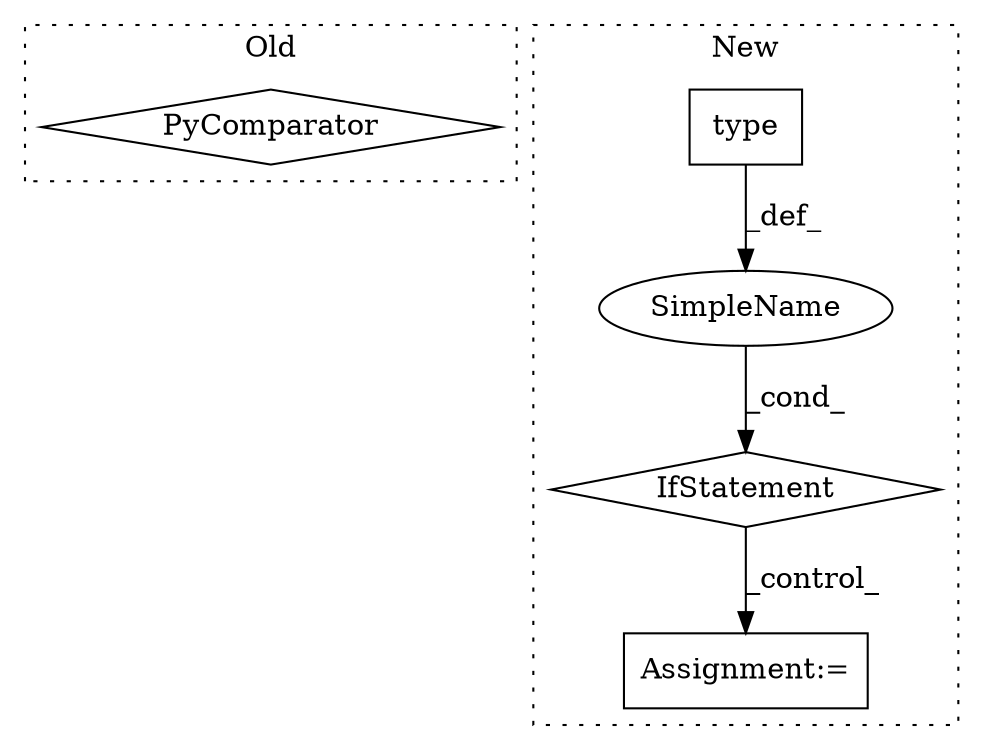 digraph G {
subgraph cluster0 {
1 [label="PyComparator" a="113" s="4194" l="39" shape="diamond"];
label = "Old";
style="dotted";
}
subgraph cluster1 {
2 [label="type" a="32" s="4104,4112" l="5,1" shape="box"];
3 [label="IfStatement" a="25" s="4089,4126" l="4,2" shape="diamond"];
4 [label="SimpleName" a="42" s="" l="" shape="ellipse"];
5 [label="Assignment:=" a="7" s="4761" l="1" shape="box"];
label = "New";
style="dotted";
}
2 -> 4 [label="_def_"];
3 -> 5 [label="_control_"];
4 -> 3 [label="_cond_"];
}